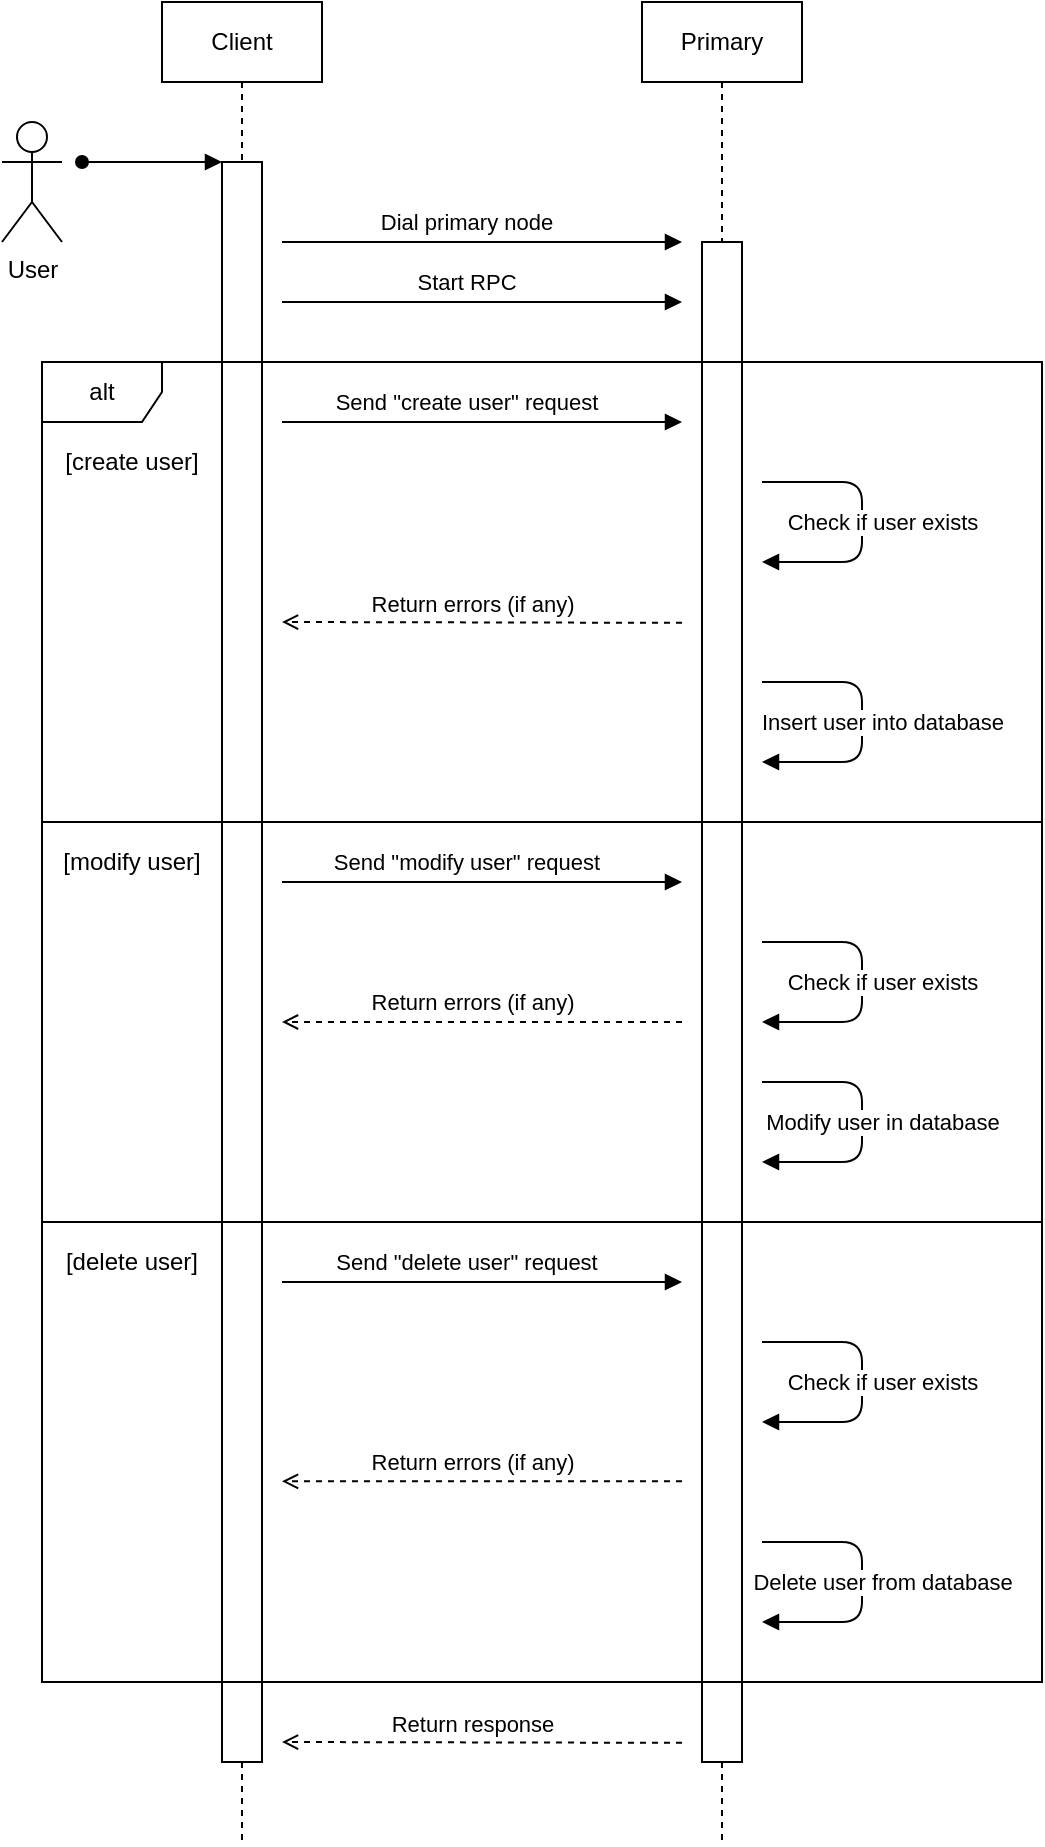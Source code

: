 <mxfile version="13.9.9" type="device"><diagram id="BhEw2xtAgqon_yLyMfZ5" name="Page-1"><mxGraphModel dx="1024" dy="624" grid="1" gridSize="10" guides="1" tooltips="1" connect="1" arrows="1" fold="1" page="1" pageScale="1" pageWidth="850" pageHeight="1100" math="0" shadow="0"><root><mxCell id="0"/><mxCell id="1" parent="0"/><mxCell id="NtwN_NDVjFawDOumXN0O-1" style="edgeStyle=orthogonalEdgeStyle;rounded=0;orthogonalLoop=1;jettySize=auto;html=1;entryX=0;entryY=0;entryDx=0;entryDy=0;endArrow=block;endFill=1;startArrow=oval;startFill=1;" parent="1" target="NtwN_NDVjFawDOumXN0O-53" edge="1"><mxGeometry relative="1" as="geometry"><mxPoint x="80" y="120" as="sourcePoint"/><Array as="points"><mxPoint x="100" y="120"/><mxPoint x="100" y="120"/></Array></mxGeometry></mxCell><mxCell id="NtwN_NDVjFawDOumXN0O-2" value="User" style="shape=umlActor;verticalLabelPosition=bottom;verticalAlign=top;html=1;outlineConnect=0;" parent="1" vertex="1"><mxGeometry x="40" y="100" width="30" height="60" as="geometry"/></mxCell><mxCell id="NtwN_NDVjFawDOumXN0O-3" style="edgeStyle=orthogonalEdgeStyle;rounded=0;orthogonalLoop=1;jettySize=auto;html=1;dashed=1;endArrow=none;endFill=0;" parent="1" source="NtwN_NDVjFawDOumXN0O-53" edge="1"><mxGeometry relative="1" as="geometry"><mxPoint x="160" y="960" as="targetPoint"/></mxGeometry></mxCell><mxCell id="NtwN_NDVjFawDOumXN0O-4" value="Client" style="rounded=0;whiteSpace=wrap;html=1;" parent="1" vertex="1"><mxGeometry x="120" y="40" width="80" height="40" as="geometry"/></mxCell><mxCell id="NtwN_NDVjFawDOumXN0O-6" value="Primary" style="rounded=0;whiteSpace=wrap;html=1;" parent="1" vertex="1"><mxGeometry x="360" y="40" width="80" height="40" as="geometry"/></mxCell><mxCell id="NtwN_NDVjFawDOumXN0O-121" style="edgeStyle=orthogonalEdgeStyle;rounded=0;orthogonalLoop=1;jettySize=auto;html=1;dashed=1;endArrow=none;endFill=0;" parent="1" source="NtwN_NDVjFawDOumXN0O-8" edge="1"><mxGeometry relative="1" as="geometry"><mxPoint x="400" y="960" as="targetPoint"/></mxGeometry></mxCell><mxCell id="NtwN_NDVjFawDOumXN0O-8" value="" style="rounded=0;whiteSpace=wrap;html=1;" parent="1" vertex="1"><mxGeometry x="390" y="160" width="20" height="760" as="geometry"/></mxCell><mxCell id="NtwN_NDVjFawDOumXN0O-9" style="edgeStyle=orthogonalEdgeStyle;rounded=0;orthogonalLoop=1;jettySize=auto;html=1;dashed=1;endArrow=none;endFill=0;" parent="1" source="NtwN_NDVjFawDOumXN0O-6" target="NtwN_NDVjFawDOumXN0O-8" edge="1"><mxGeometry relative="1" as="geometry"><mxPoint x="400" y="1080" as="targetPoint"/><mxPoint x="400" y="80" as="sourcePoint"/></mxGeometry></mxCell><mxCell id="NtwN_NDVjFawDOumXN0O-13" value="" style="endArrow=block;html=1;endFill=1;" parent="1" edge="1"><mxGeometry width="50" height="50" relative="1" as="geometry"><mxPoint x="180" y="160" as="sourcePoint"/><mxPoint x="380" y="160" as="targetPoint"/></mxGeometry></mxCell><mxCell id="NtwN_NDVjFawDOumXN0O-14" value="Dial primary node" style="edgeLabel;html=1;align=center;verticalAlign=middle;resizable=0;points=[];" parent="NtwN_NDVjFawDOumXN0O-13" vertex="1" connectable="0"><mxGeometry x="-0.22" y="-1" relative="1" as="geometry"><mxPoint x="13.33" y="-11" as="offset"/></mxGeometry></mxCell><mxCell id="NtwN_NDVjFawDOumXN0O-15" value="" style="endArrow=block;html=1;endFill=1;" parent="1" edge="1"><mxGeometry width="50" height="50" relative="1" as="geometry"><mxPoint x="180" y="190" as="sourcePoint"/><mxPoint x="380" y="190" as="targetPoint"/></mxGeometry></mxCell><mxCell id="NtwN_NDVjFawDOumXN0O-16" value="Start RPC" style="edgeLabel;html=1;align=center;verticalAlign=middle;resizable=0;points=[];" parent="NtwN_NDVjFawDOumXN0O-15" vertex="1" connectable="0"><mxGeometry x="-0.22" y="-1" relative="1" as="geometry"><mxPoint x="13.33" y="-11" as="offset"/></mxGeometry></mxCell><mxCell id="NtwN_NDVjFawDOumXN0O-53" value="" style="rounded=0;whiteSpace=wrap;html=1;" parent="1" vertex="1"><mxGeometry x="150" y="120" width="20" height="800" as="geometry"/></mxCell><mxCell id="NtwN_NDVjFawDOumXN0O-54" style="edgeStyle=orthogonalEdgeStyle;rounded=0;orthogonalLoop=1;jettySize=auto;html=1;dashed=1;endArrow=none;endFill=0;" parent="1" source="NtwN_NDVjFawDOumXN0O-4" target="NtwN_NDVjFawDOumXN0O-53" edge="1"><mxGeometry relative="1" as="geometry"><mxPoint x="160" y="1200" as="targetPoint"/><mxPoint x="160" y="80" as="sourcePoint"/></mxGeometry></mxCell><mxCell id="NtwN_NDVjFawDOumXN0O-77" value="alt" style="shape=umlFrame;whiteSpace=wrap;html=1;container=1;collapsible=0;recursiveResize=0;allowArrows=0;connectable=0;" parent="1" vertex="1"><mxGeometry x="60" y="220" width="500" height="230" as="geometry"/></mxCell><mxCell id="NtwN_NDVjFawDOumXN0O-78" value="[create user]" style="text;html=1;strokeColor=none;fillColor=none;align=center;verticalAlign=middle;whiteSpace=wrap;rounded=0;" parent="NtwN_NDVjFawDOumXN0O-77" vertex="1"><mxGeometry y="40" width="90" height="20" as="geometry"/></mxCell><mxCell id="NtwN_NDVjFawDOumXN0O-88" value="" style="endArrow=block;html=1;endFill=1;" parent="NtwN_NDVjFawDOumXN0O-77" edge="1"><mxGeometry width="50" height="50" relative="1" as="geometry"><mxPoint x="120" y="30" as="sourcePoint"/><mxPoint x="320" y="30" as="targetPoint"/></mxGeometry></mxCell><mxCell id="NtwN_NDVjFawDOumXN0O-89" value="Send &quot;create user&quot; request" style="edgeLabel;html=1;align=center;verticalAlign=middle;resizable=0;points=[];" parent="NtwN_NDVjFawDOumXN0O-88" vertex="1" connectable="0"><mxGeometry x="-0.22" y="-1" relative="1" as="geometry"><mxPoint x="13.33" y="-11" as="offset"/></mxGeometry></mxCell><mxCell id="NtwN_NDVjFawDOumXN0O-94" value="" style="endArrow=block;html=1;endFill=1;" parent="NtwN_NDVjFawDOumXN0O-77" edge="1"><mxGeometry width="50" height="50" relative="1" as="geometry"><mxPoint x="360" y="60" as="sourcePoint"/><mxPoint x="360" y="100" as="targetPoint"/><Array as="points"><mxPoint x="410" y="60"/><mxPoint x="410" y="100"/></Array></mxGeometry></mxCell><mxCell id="NtwN_NDVjFawDOumXN0O-95" value="Check if user exists" style="edgeLabel;html=1;align=center;verticalAlign=middle;resizable=0;points=[];" parent="NtwN_NDVjFawDOumXN0O-94" vertex="1" connectable="0"><mxGeometry x="0.101" y="2" relative="1" as="geometry"><mxPoint x="8" y="-7.14" as="offset"/></mxGeometry></mxCell><mxCell id="NtwN_NDVjFawDOumXN0O-96" value="" style="endArrow=open;html=1;endFill=0;dashed=1;" parent="NtwN_NDVjFawDOumXN0O-77" edge="1"><mxGeometry width="50" height="50" relative="1" as="geometry"><mxPoint x="320" y="130.42" as="sourcePoint"/><mxPoint x="120" y="130" as="targetPoint"/></mxGeometry></mxCell><mxCell id="NtwN_NDVjFawDOumXN0O-98" value="Return errors (if any)&lt;br&gt;" style="edgeLabel;html=1;align=center;verticalAlign=middle;resizable=0;points=[];" parent="NtwN_NDVjFawDOumXN0O-96" vertex="1" connectable="0"><mxGeometry x="0.132" y="-5" relative="1" as="geometry"><mxPoint x="7.49" y="-4.76" as="offset"/></mxGeometry></mxCell><mxCell id="NtwN_NDVjFawDOumXN0O-99" value="" style="endArrow=block;html=1;endFill=1;" parent="NtwN_NDVjFawDOumXN0O-77" edge="1"><mxGeometry width="50" height="50" relative="1" as="geometry"><mxPoint x="360" y="160" as="sourcePoint"/><mxPoint x="360" y="200" as="targetPoint"/><Array as="points"><mxPoint x="410" y="160"/><mxPoint x="410" y="200"/></Array></mxGeometry></mxCell><mxCell id="NtwN_NDVjFawDOumXN0O-100" value="Insert user into database" style="edgeLabel;html=1;align=center;verticalAlign=middle;resizable=0;points=[];" parent="NtwN_NDVjFawDOumXN0O-99" vertex="1" connectable="0"><mxGeometry x="0.101" y="2" relative="1" as="geometry"><mxPoint x="8" y="-7.14" as="offset"/></mxGeometry></mxCell><mxCell id="NtwN_NDVjFawDOumXN0O-81" value="" style="rounded=0;whiteSpace=wrap;html=1;fillColor=none;container=1;recursiveResize=0;collapsible=0;connectable=0;allowArrows=0;" parent="1" vertex="1"><mxGeometry x="60" y="450" width="500" height="200" as="geometry"/></mxCell><mxCell id="NtwN_NDVjFawDOumXN0O-83" value="[modify user]" style="text;html=1;strokeColor=none;fillColor=none;align=center;verticalAlign=middle;whiteSpace=wrap;rounded=0;" parent="NtwN_NDVjFawDOumXN0O-81" vertex="1"><mxGeometry y="10" width="90" height="20" as="geometry"/></mxCell><mxCell id="NtwN_NDVjFawDOumXN0O-90" value="" style="endArrow=block;html=1;endFill=1;" parent="NtwN_NDVjFawDOumXN0O-81" edge="1"><mxGeometry width="50" height="50" relative="1" as="geometry"><mxPoint x="120" y="30" as="sourcePoint"/><mxPoint x="320" y="30" as="targetPoint"/></mxGeometry></mxCell><mxCell id="NtwN_NDVjFawDOumXN0O-91" value="Send &quot;modify user&quot; request" style="edgeLabel;html=1;align=center;verticalAlign=middle;resizable=0;points=[];" parent="NtwN_NDVjFawDOumXN0O-90" vertex="1" connectable="0"><mxGeometry x="-0.22" y="-1" relative="1" as="geometry"><mxPoint x="13.33" y="-11" as="offset"/></mxGeometry></mxCell><mxCell id="NtwN_NDVjFawDOumXN0O-101" value="" style="endArrow=block;html=1;endFill=1;" parent="NtwN_NDVjFawDOumXN0O-81" edge="1"><mxGeometry width="50" height="50" relative="1" as="geometry"><mxPoint x="360" y="60" as="sourcePoint"/><mxPoint x="360" y="100" as="targetPoint"/><Array as="points"><mxPoint x="410" y="60"/><mxPoint x="410" y="100"/></Array></mxGeometry></mxCell><mxCell id="NtwN_NDVjFawDOumXN0O-102" value="Check if user exists" style="edgeLabel;html=1;align=center;verticalAlign=middle;resizable=0;points=[];" parent="NtwN_NDVjFawDOumXN0O-101" vertex="1" connectable="0"><mxGeometry x="0.101" y="2" relative="1" as="geometry"><mxPoint x="8" y="-7.14" as="offset"/></mxGeometry></mxCell><mxCell id="NtwN_NDVjFawDOumXN0O-103" value="" style="endArrow=open;html=1;endFill=0;dashed=1;" parent="NtwN_NDVjFawDOumXN0O-81" edge="1"><mxGeometry width="50" height="50" relative="1" as="geometry"><mxPoint x="320" y="100" as="sourcePoint"/><mxPoint x="120" y="100" as="targetPoint"/></mxGeometry></mxCell><mxCell id="NtwN_NDVjFawDOumXN0O-104" value="Return errors (if any)&lt;br&gt;" style="edgeLabel;html=1;align=center;verticalAlign=middle;resizable=0;points=[];" parent="NtwN_NDVjFawDOumXN0O-103" vertex="1" connectable="0"><mxGeometry x="0.132" y="-5" relative="1" as="geometry"><mxPoint x="7.49" y="-4.76" as="offset"/></mxGeometry></mxCell><mxCell id="NtwN_NDVjFawDOumXN0O-105" value="" style="endArrow=block;html=1;endFill=1;" parent="NtwN_NDVjFawDOumXN0O-81" edge="1"><mxGeometry width="50" height="50" relative="1" as="geometry"><mxPoint x="360" y="130" as="sourcePoint"/><mxPoint x="360" y="170" as="targetPoint"/><Array as="points"><mxPoint x="410" y="130"/><mxPoint x="410" y="170"/></Array></mxGeometry></mxCell><mxCell id="NtwN_NDVjFawDOumXN0O-106" value="Modify user in database" style="edgeLabel;html=1;align=center;verticalAlign=middle;resizable=0;points=[];" parent="NtwN_NDVjFawDOumXN0O-105" vertex="1" connectable="0"><mxGeometry x="0.101" y="2" relative="1" as="geometry"><mxPoint x="8" y="-7.14" as="offset"/></mxGeometry></mxCell><mxCell id="NtwN_NDVjFawDOumXN0O-84" value="" style="rounded=0;whiteSpace=wrap;html=1;fillColor=none;container=1;collapsible=0;recursiveResize=0;connectable=0;allowArrows=0;" parent="1" vertex="1"><mxGeometry x="60" y="650" width="500" height="230" as="geometry"/></mxCell><mxCell id="NtwN_NDVjFawDOumXN0O-85" value="[delete user]" style="text;html=1;strokeColor=none;fillColor=none;align=center;verticalAlign=middle;whiteSpace=wrap;rounded=0;" parent="NtwN_NDVjFawDOumXN0O-84" vertex="1"><mxGeometry y="10" width="90" height="20" as="geometry"/></mxCell><mxCell id="NtwN_NDVjFawDOumXN0O-92" value="" style="endArrow=block;html=1;endFill=1;" parent="NtwN_NDVjFawDOumXN0O-84" edge="1"><mxGeometry width="50" height="50" relative="1" as="geometry"><mxPoint x="120" y="30" as="sourcePoint"/><mxPoint x="320" y="30" as="targetPoint"/></mxGeometry></mxCell><mxCell id="NtwN_NDVjFawDOumXN0O-93" value="Send &quot;delete user&quot; request" style="edgeLabel;html=1;align=center;verticalAlign=middle;resizable=0;points=[];" parent="NtwN_NDVjFawDOumXN0O-92" vertex="1" connectable="0"><mxGeometry x="-0.22" y="-1" relative="1" as="geometry"><mxPoint x="13.33" y="-11" as="offset"/></mxGeometry></mxCell><mxCell id="NtwN_NDVjFawDOumXN0O-107" value="" style="endArrow=block;html=1;endFill=1;" parent="NtwN_NDVjFawDOumXN0O-84" edge="1"><mxGeometry width="50" height="50" relative="1" as="geometry"><mxPoint x="360" y="60" as="sourcePoint"/><mxPoint x="360" y="100" as="targetPoint"/><Array as="points"><mxPoint x="410" y="60"/><mxPoint x="410" y="100"/></Array></mxGeometry></mxCell><mxCell id="NtwN_NDVjFawDOumXN0O-108" value="Check if user exists" style="edgeLabel;html=1;align=center;verticalAlign=middle;resizable=0;points=[];" parent="NtwN_NDVjFawDOumXN0O-107" vertex="1" connectable="0"><mxGeometry x="0.101" y="2" relative="1" as="geometry"><mxPoint x="8" y="-7.14" as="offset"/></mxGeometry></mxCell><mxCell id="NtwN_NDVjFawDOumXN0O-109" value="" style="endArrow=open;html=1;endFill=0;dashed=1;" parent="NtwN_NDVjFawDOumXN0O-84" edge="1"><mxGeometry width="50" height="50" relative="1" as="geometry"><mxPoint x="320" y="129.66" as="sourcePoint"/><mxPoint x="120" y="129.66" as="targetPoint"/></mxGeometry></mxCell><mxCell id="NtwN_NDVjFawDOumXN0O-110" value="Return errors (if any)&lt;br&gt;" style="edgeLabel;html=1;align=center;verticalAlign=middle;resizable=0;points=[];" parent="NtwN_NDVjFawDOumXN0O-109" vertex="1" connectable="0"><mxGeometry x="0.132" y="-5" relative="1" as="geometry"><mxPoint x="7.49" y="-4.76" as="offset"/></mxGeometry></mxCell><mxCell id="NtwN_NDVjFawDOumXN0O-111" value="" style="endArrow=block;html=1;endFill=1;" parent="NtwN_NDVjFawDOumXN0O-84" edge="1"><mxGeometry width="50" height="50" relative="1" as="geometry"><mxPoint x="360" y="160" as="sourcePoint"/><mxPoint x="360" y="200" as="targetPoint"/><Array as="points"><mxPoint x="410" y="160"/><mxPoint x="410" y="200"/></Array></mxGeometry></mxCell><mxCell id="NtwN_NDVjFawDOumXN0O-112" value="Delete user from database" style="edgeLabel;html=1;align=center;verticalAlign=middle;resizable=0;points=[];" parent="NtwN_NDVjFawDOumXN0O-111" vertex="1" connectable="0"><mxGeometry x="0.101" y="2" relative="1" as="geometry"><mxPoint x="8" y="-7.14" as="offset"/></mxGeometry></mxCell><mxCell id="NtwN_NDVjFawDOumXN0O-119" value="" style="endArrow=open;html=1;endFill=0;dashed=1;" parent="1" edge="1"><mxGeometry width="50" height="50" relative="1" as="geometry"><mxPoint x="380" y="910.42" as="sourcePoint"/><mxPoint x="180" y="910" as="targetPoint"/></mxGeometry></mxCell><mxCell id="NtwN_NDVjFawDOumXN0O-120" value="Return response" style="edgeLabel;html=1;align=center;verticalAlign=middle;resizable=0;points=[];" parent="NtwN_NDVjFawDOumXN0O-119" vertex="1" connectable="0"><mxGeometry x="0.132" y="-5" relative="1" as="geometry"><mxPoint x="7.49" y="-4.76" as="offset"/></mxGeometry></mxCell></root></mxGraphModel></diagram></mxfile>